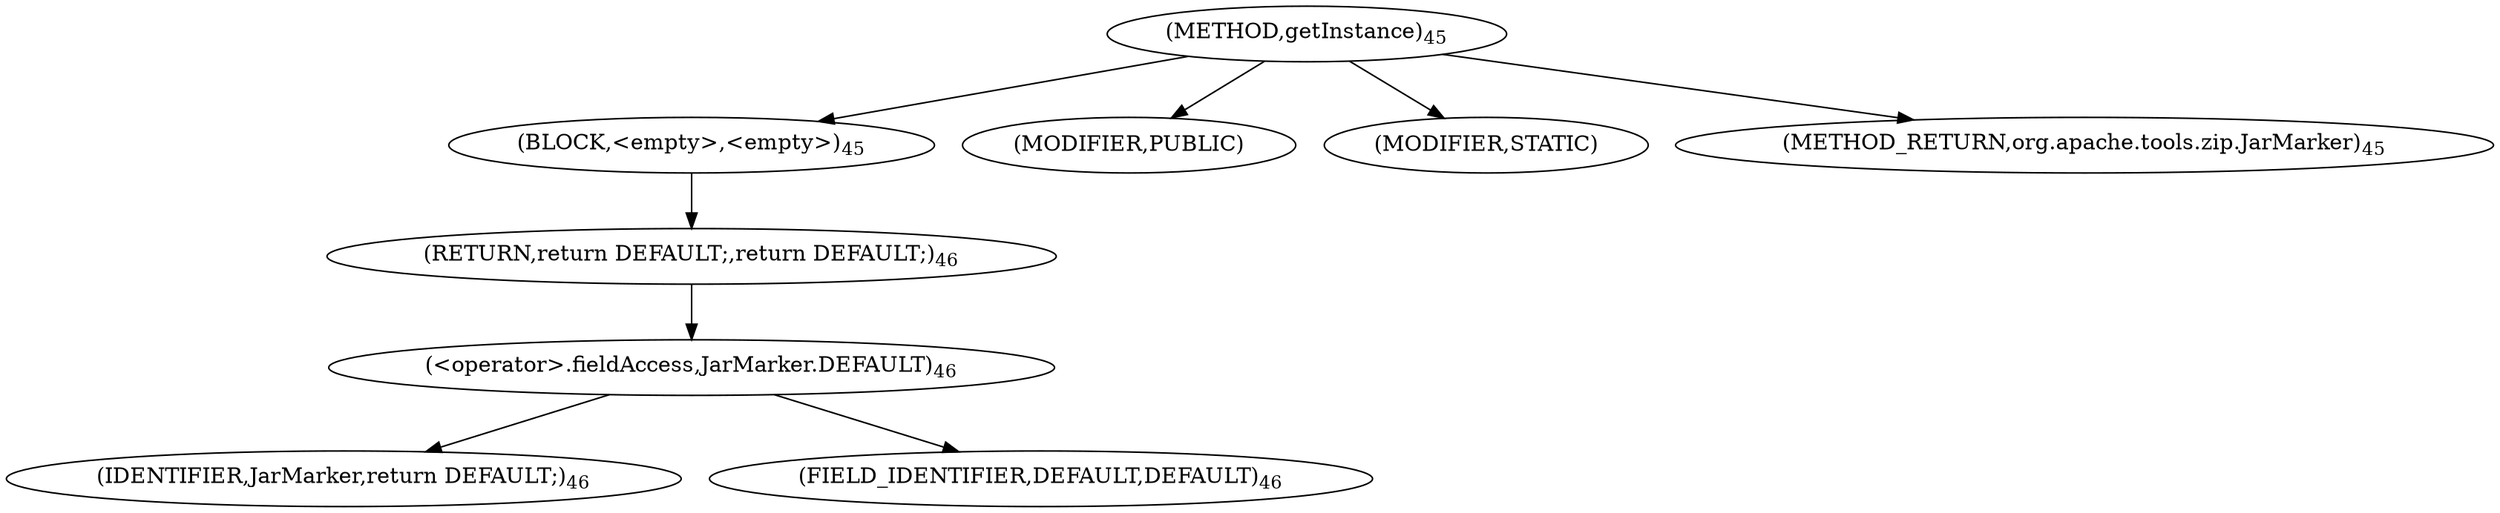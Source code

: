 digraph "getInstance" {  
"44" [label = <(METHOD,getInstance)<SUB>45</SUB>> ]
"45" [label = <(BLOCK,&lt;empty&gt;,&lt;empty&gt;)<SUB>45</SUB>> ]
"46" [label = <(RETURN,return DEFAULT;,return DEFAULT;)<SUB>46</SUB>> ]
"47" [label = <(&lt;operator&gt;.fieldAccess,JarMarker.DEFAULT)<SUB>46</SUB>> ]
"48" [label = <(IDENTIFIER,JarMarker,return DEFAULT;)<SUB>46</SUB>> ]
"49" [label = <(FIELD_IDENTIFIER,DEFAULT,DEFAULT)<SUB>46</SUB>> ]
"50" [label = <(MODIFIER,PUBLIC)> ]
"51" [label = <(MODIFIER,STATIC)> ]
"52" [label = <(METHOD_RETURN,org.apache.tools.zip.JarMarker)<SUB>45</SUB>> ]
  "44" -> "45" 
  "44" -> "50" 
  "44" -> "51" 
  "44" -> "52" 
  "45" -> "46" 
  "46" -> "47" 
  "47" -> "48" 
  "47" -> "49" 
}
